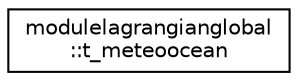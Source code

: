 digraph "Graphical Class Hierarchy"
{
 // LATEX_PDF_SIZE
  edge [fontname="Helvetica",fontsize="10",labelfontname="Helvetica",labelfontsize="10"];
  node [fontname="Helvetica",fontsize="10",shape=record];
  rankdir="LR";
  Node0 [label="modulelagrangianglobal\l::t_meteoocean",height=0.2,width=0.4,color="black", fillcolor="white", style="filled",URL="$structmodulelagrangianglobal_1_1t__meteoocean.html",tooltip=" "];
}
